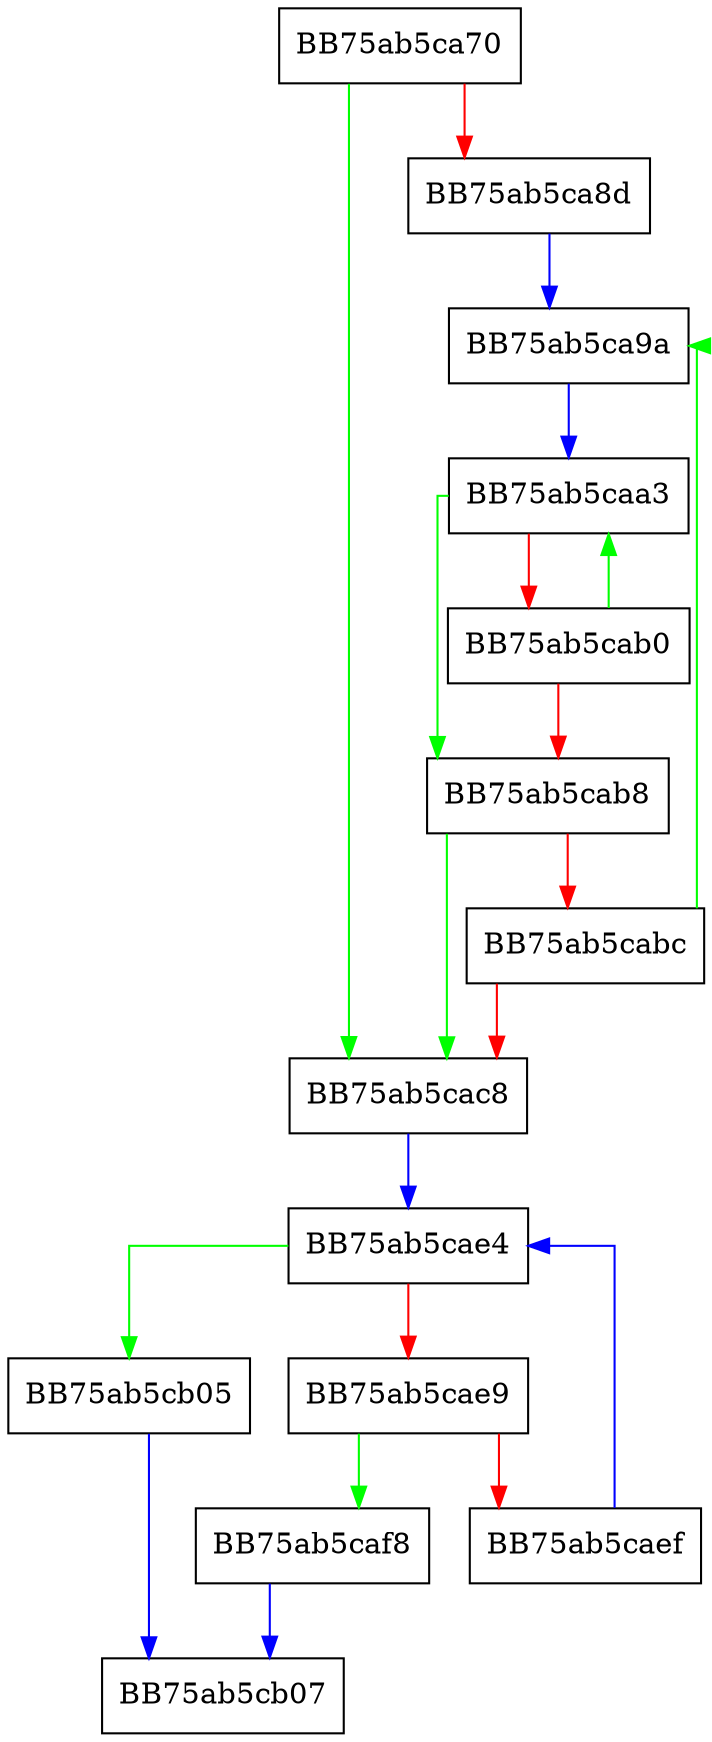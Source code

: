 digraph winNextSystemCall {
  node [shape="box"];
  graph [splines=ortho];
  BB75ab5ca70 -> BB75ab5cac8 [color="green"];
  BB75ab5ca70 -> BB75ab5ca8d [color="red"];
  BB75ab5ca8d -> BB75ab5ca9a [color="blue"];
  BB75ab5ca9a -> BB75ab5caa3 [color="blue"];
  BB75ab5caa3 -> BB75ab5cab8 [color="green"];
  BB75ab5caa3 -> BB75ab5cab0 [color="red"];
  BB75ab5cab0 -> BB75ab5caa3 [color="green"];
  BB75ab5cab0 -> BB75ab5cab8 [color="red"];
  BB75ab5cab8 -> BB75ab5cac8 [color="green"];
  BB75ab5cab8 -> BB75ab5cabc [color="red"];
  BB75ab5cabc -> BB75ab5ca9a [color="green"];
  BB75ab5cabc -> BB75ab5cac8 [color="red"];
  BB75ab5cac8 -> BB75ab5cae4 [color="blue"];
  BB75ab5cae4 -> BB75ab5cb05 [color="green"];
  BB75ab5cae4 -> BB75ab5cae9 [color="red"];
  BB75ab5cae9 -> BB75ab5caf8 [color="green"];
  BB75ab5cae9 -> BB75ab5caef [color="red"];
  BB75ab5caef -> BB75ab5cae4 [color="blue"];
  BB75ab5caf8 -> BB75ab5cb07 [color="blue"];
  BB75ab5cb05 -> BB75ab5cb07 [color="blue"];
}